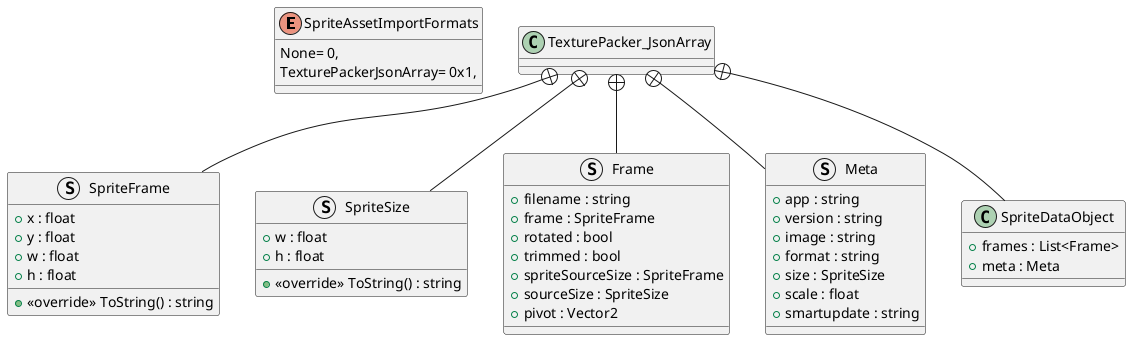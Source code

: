 @startuml
enum SpriteAssetImportFormats {
    None= 0,
    TexturePackerJsonArray= 0x1,
}
class TexturePacker_JsonArray {
}
struct SpriteFrame {
    + x : float
    + y : float
    + w : float
    + h : float
    + <<override>> ToString() : string
}
struct SpriteSize {
    + w : float
    + h : float
    + <<override>> ToString() : string
}
struct Frame {
    + filename : string
    + frame : SpriteFrame
    + rotated : bool
    + trimmed : bool
    + spriteSourceSize : SpriteFrame
    + sourceSize : SpriteSize
    + pivot : Vector2
}
struct Meta {
    + app : string
    + version : string
    + image : string
    + format : string
    + size : SpriteSize
    + scale : float
    + smartupdate : string
}
class SpriteDataObject {
    + frames : List<Frame>
    + meta : Meta
}
TexturePacker_JsonArray +-- SpriteFrame
TexturePacker_JsonArray +-- SpriteSize
TexturePacker_JsonArray +-- Frame
TexturePacker_JsonArray +-- Meta
TexturePacker_JsonArray +-- SpriteDataObject
@enduml
